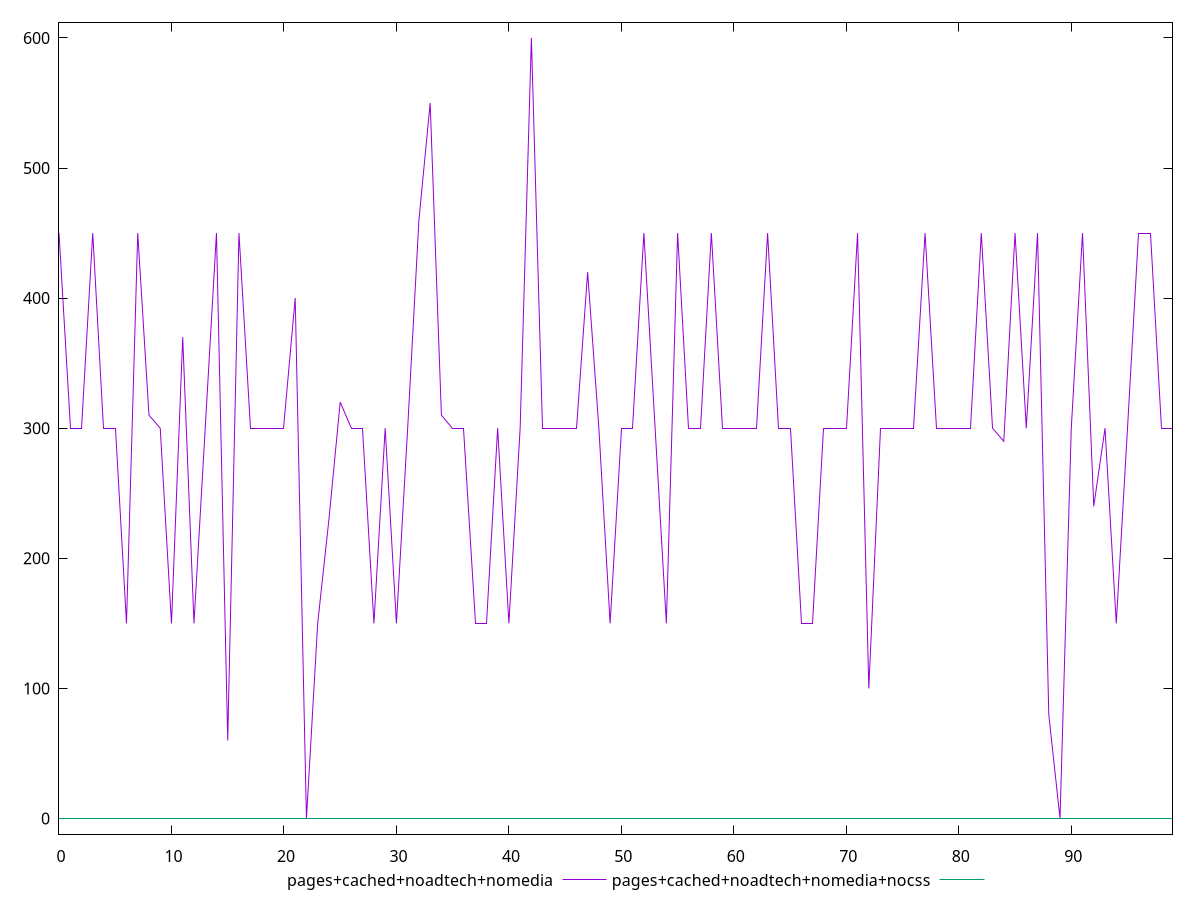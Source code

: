 reset

$pagesCachedNoadtechNomedia <<EOF
0 450
1 300
2 300
3 450
4 300
5 300
6 150
7 450
8 310
9 300
10 150
11 370
12 150
13 300
14 450
15 60
16 450
17 300
18 300
19 300
20 300
21 400
22 0
23 150
24 230
25 320
26 300
27 300
28 150
29 300
30 150
31 300
32 460
33 550
34 310
35 300
36 300
37 150
38 150
39 300
40 150
41 300
42 600
43 300
44 300
45 300
46 300
47 420
48 300
49 150
50 300
51 300
52 450
53 300
54 150
55 450
56 300
57 300
58 450
59 300
60 300
61 300
62 300
63 450
64 300
65 300
66 150
67 150
68 300
69 300
70 300
71 450
72 100
73 300
74 300
75 300
76 300
77 450
78 300
79 300
80 300
81 300
82 450
83 300
84 290
85 450
86 300
87 450
88 80
89 0
90 300
91 450
92 240
93 300
94 150
95 300
96 450
97 450
98 300
99 300
EOF

$pagesCachedNoadtechNomediaNocss <<EOF
0 0
1 0
2 0
3 0
4 0
5 0
6 0
7 0
8 0
9 0
10 0
11 0
12 0
13 0
14 0
15 0
16 0
17 0
18 0
19 0
20 0
21 0
22 0
23 0
24 0
25 0
26 0
27 0
28 0
29 0
30 0
31 0
32 0
33 0
34 0
35 0
36 0
37 0
38 0
39 0
40 0
41 0
42 0
43 0
44 0
45 0
46 0
47 0
48 0
49 0
50 0
51 0
52 0
53 0
54 0
55 0
56 0
57 0
58 0
59 0
60 0
61 0
62 0
63 0
64 0
65 0
66 0
67 0
68 0
69 0
70 0
71 0
72 0
73 0
74 0
75 0
76 0
77 0
78 0
79 0
80 0
81 0
82 0
83 0
84 0
85 0
86 0
87 0
88 0
89 0
90 0
91 0
92 0
93 0
94 0
95 0
96 0
97 0
98 0
99 0
EOF

set key outside below
set xrange [0:99]
set yrange [-12:612]
set trange [-12:612]
set terminal svg size 640, 520 enhanced background rgb 'white'
set output "report_00015_2021-02-09T16-11-33.973Z/unused-css-rules/comparison/line/3_vs_4.svg"

plot $pagesCachedNoadtechNomedia title "pages+cached+noadtech+nomedia" with line, \
     $pagesCachedNoadtechNomediaNocss title "pages+cached+noadtech+nomedia+nocss" with line

reset
